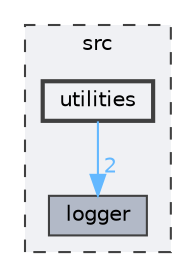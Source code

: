 digraph "src/utilities"
{
 // LATEX_PDF_SIZE
  bgcolor="transparent";
  edge [fontname=Helvetica,fontsize=10,labelfontname=Helvetica,labelfontsize=10];
  node [fontname=Helvetica,fontsize=10,shape=box,height=0.2,width=0.4];
  compound=true
  subgraph clusterdir_68267d1309a1af8e8297ef4c3efbcdba {
    graph [ bgcolor="#f0f1f4", pencolor="grey25", label="src", fontname=Helvetica,fontsize=10 style="filled,dashed", URL="dir_68267d1309a1af8e8297ef4c3efbcdba.html",tooltip=""]
  dir_ffde1fbcaa8d6b0d34e29c3bddf7a801 [label="logger", fillcolor="#b2b9c7", color="grey25", style="filled", URL="dir_ffde1fbcaa8d6b0d34e29c3bddf7a801.html",tooltip=""];
  dir_7b5d38f1875f1b693f62ca6a108a1129 [label="utilities", fillcolor="#f0f1f4", color="grey25", style="filled,bold", URL="dir_7b5d38f1875f1b693f62ca6a108a1129.html",tooltip=""];
  }
  dir_7b5d38f1875f1b693f62ca6a108a1129->dir_ffde1fbcaa8d6b0d34e29c3bddf7a801 [headlabel="2", labeldistance=1.5 headhref="dir_000003_000001.html" href="dir_000003_000001.html" color="steelblue1" fontcolor="steelblue1"];
}
